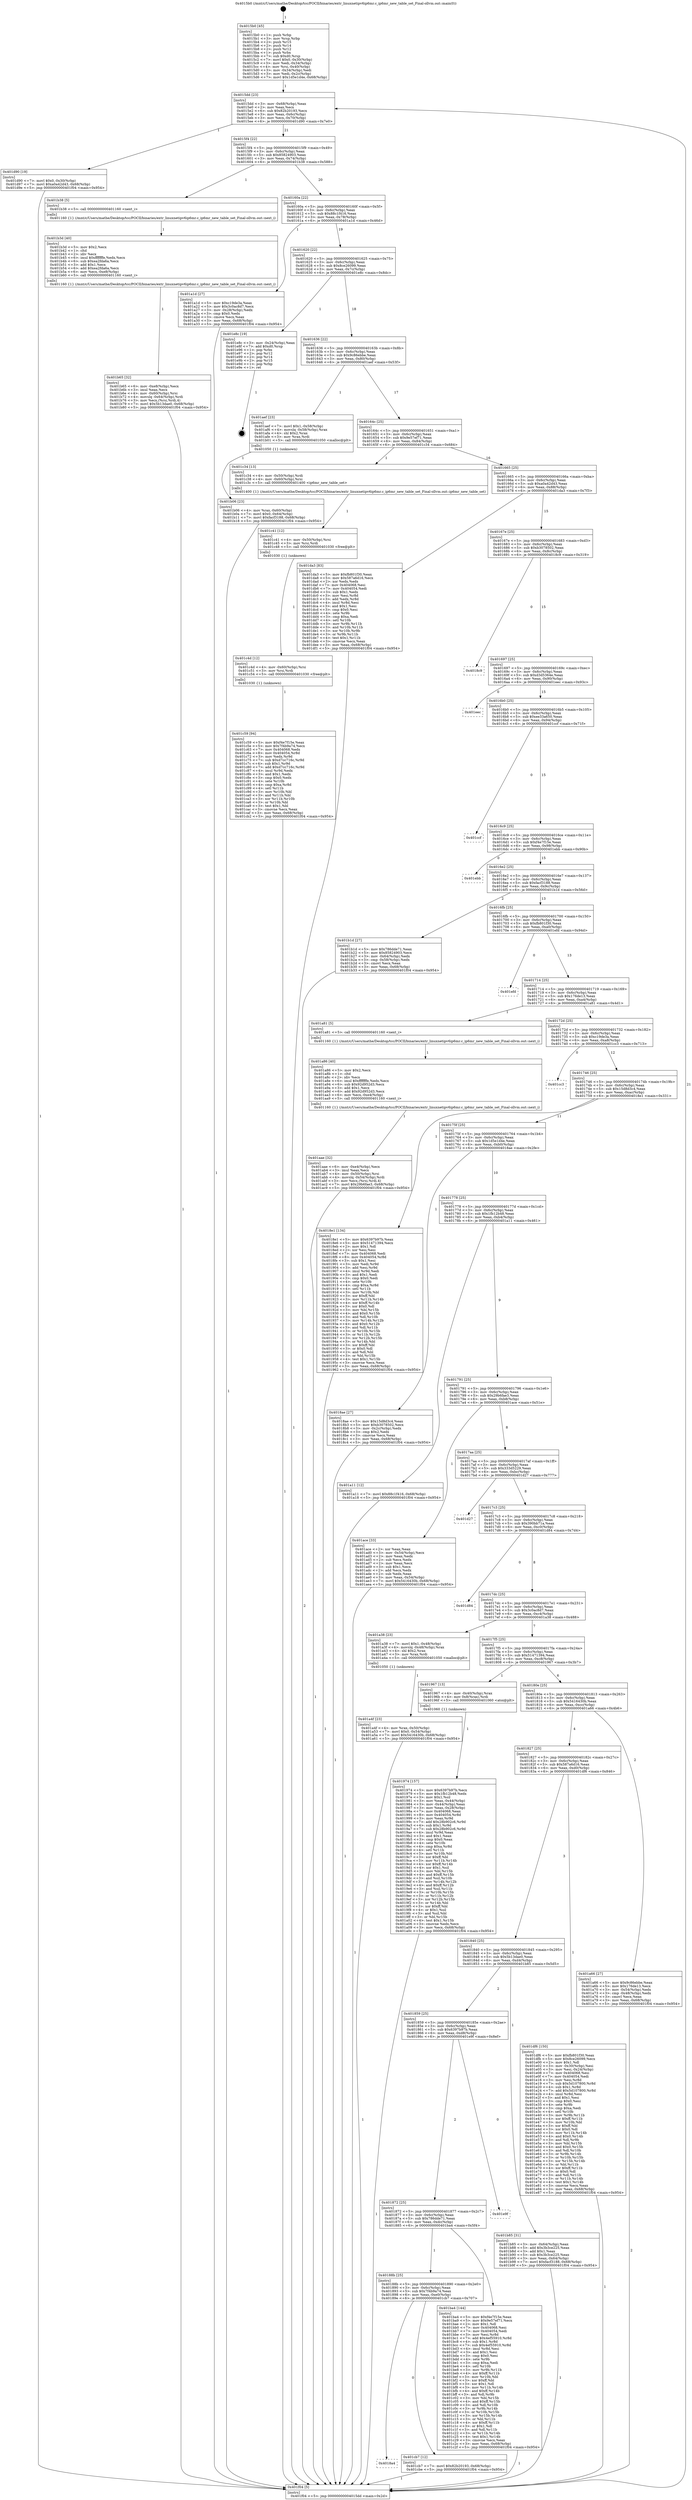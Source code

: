 digraph "0x4015b0" {
  label = "0x4015b0 (/mnt/c/Users/mathe/Desktop/tcc/POCII/binaries/extr_linuxnetipv6ip6mr.c_ip6mr_new_table_set_Final-ollvm.out::main(0))"
  labelloc = "t"
  node[shape=record]

  Entry [label="",width=0.3,height=0.3,shape=circle,fillcolor=black,style=filled]
  "0x4015dd" [label="{
     0x4015dd [23]\l
     | [instrs]\l
     &nbsp;&nbsp;0x4015dd \<+3\>: mov -0x68(%rbp),%eax\l
     &nbsp;&nbsp;0x4015e0 \<+2\>: mov %eax,%ecx\l
     &nbsp;&nbsp;0x4015e2 \<+6\>: sub $0x82b20193,%ecx\l
     &nbsp;&nbsp;0x4015e8 \<+3\>: mov %eax,-0x6c(%rbp)\l
     &nbsp;&nbsp;0x4015eb \<+3\>: mov %ecx,-0x70(%rbp)\l
     &nbsp;&nbsp;0x4015ee \<+6\>: je 0000000000401d90 \<main+0x7e0\>\l
  }"]
  "0x401d90" [label="{
     0x401d90 [19]\l
     | [instrs]\l
     &nbsp;&nbsp;0x401d90 \<+7\>: movl $0x0,-0x30(%rbp)\l
     &nbsp;&nbsp;0x401d97 \<+7\>: movl $0xa0a42d43,-0x68(%rbp)\l
     &nbsp;&nbsp;0x401d9e \<+5\>: jmp 0000000000401f04 \<main+0x954\>\l
  }"]
  "0x4015f4" [label="{
     0x4015f4 [22]\l
     | [instrs]\l
     &nbsp;&nbsp;0x4015f4 \<+5\>: jmp 00000000004015f9 \<main+0x49\>\l
     &nbsp;&nbsp;0x4015f9 \<+3\>: mov -0x6c(%rbp),%eax\l
     &nbsp;&nbsp;0x4015fc \<+5\>: sub $0x85824903,%eax\l
     &nbsp;&nbsp;0x401601 \<+3\>: mov %eax,-0x74(%rbp)\l
     &nbsp;&nbsp;0x401604 \<+6\>: je 0000000000401b38 \<main+0x588\>\l
  }"]
  Exit [label="",width=0.3,height=0.3,shape=circle,fillcolor=black,style=filled,peripheries=2]
  "0x401b38" [label="{
     0x401b38 [5]\l
     | [instrs]\l
     &nbsp;&nbsp;0x401b38 \<+5\>: call 0000000000401160 \<next_i\>\l
     | [calls]\l
     &nbsp;&nbsp;0x401160 \{1\} (/mnt/c/Users/mathe/Desktop/tcc/POCII/binaries/extr_linuxnetipv6ip6mr.c_ip6mr_new_table_set_Final-ollvm.out::next_i)\l
  }"]
  "0x40160a" [label="{
     0x40160a [22]\l
     | [instrs]\l
     &nbsp;&nbsp;0x40160a \<+5\>: jmp 000000000040160f \<main+0x5f\>\l
     &nbsp;&nbsp;0x40160f \<+3\>: mov -0x6c(%rbp),%eax\l
     &nbsp;&nbsp;0x401612 \<+5\>: sub $0x88c1f416,%eax\l
     &nbsp;&nbsp;0x401617 \<+3\>: mov %eax,-0x78(%rbp)\l
     &nbsp;&nbsp;0x40161a \<+6\>: je 0000000000401a1d \<main+0x46d\>\l
  }"]
  "0x4018a4" [label="{
     0x4018a4\l
  }", style=dashed]
  "0x401a1d" [label="{
     0x401a1d [27]\l
     | [instrs]\l
     &nbsp;&nbsp;0x401a1d \<+5\>: mov $0xc19de3a,%eax\l
     &nbsp;&nbsp;0x401a22 \<+5\>: mov $0x3c0ac8d7,%ecx\l
     &nbsp;&nbsp;0x401a27 \<+3\>: mov -0x28(%rbp),%edx\l
     &nbsp;&nbsp;0x401a2a \<+3\>: cmp $0x0,%edx\l
     &nbsp;&nbsp;0x401a2d \<+3\>: cmove %ecx,%eax\l
     &nbsp;&nbsp;0x401a30 \<+3\>: mov %eax,-0x68(%rbp)\l
     &nbsp;&nbsp;0x401a33 \<+5\>: jmp 0000000000401f04 \<main+0x954\>\l
  }"]
  "0x401620" [label="{
     0x401620 [22]\l
     | [instrs]\l
     &nbsp;&nbsp;0x401620 \<+5\>: jmp 0000000000401625 \<main+0x75\>\l
     &nbsp;&nbsp;0x401625 \<+3\>: mov -0x6c(%rbp),%eax\l
     &nbsp;&nbsp;0x401628 \<+5\>: sub $0x8ce26099,%eax\l
     &nbsp;&nbsp;0x40162d \<+3\>: mov %eax,-0x7c(%rbp)\l
     &nbsp;&nbsp;0x401630 \<+6\>: je 0000000000401e8c \<main+0x8dc\>\l
  }"]
  "0x401cb7" [label="{
     0x401cb7 [12]\l
     | [instrs]\l
     &nbsp;&nbsp;0x401cb7 \<+7\>: movl $0x82b20193,-0x68(%rbp)\l
     &nbsp;&nbsp;0x401cbe \<+5\>: jmp 0000000000401f04 \<main+0x954\>\l
  }"]
  "0x401e8c" [label="{
     0x401e8c [19]\l
     | [instrs]\l
     &nbsp;&nbsp;0x401e8c \<+3\>: mov -0x24(%rbp),%eax\l
     &nbsp;&nbsp;0x401e8f \<+7\>: add $0xd0,%rsp\l
     &nbsp;&nbsp;0x401e96 \<+1\>: pop %rbx\l
     &nbsp;&nbsp;0x401e97 \<+2\>: pop %r12\l
     &nbsp;&nbsp;0x401e99 \<+2\>: pop %r14\l
     &nbsp;&nbsp;0x401e9b \<+2\>: pop %r15\l
     &nbsp;&nbsp;0x401e9d \<+1\>: pop %rbp\l
     &nbsp;&nbsp;0x401e9e \<+1\>: ret\l
  }"]
  "0x401636" [label="{
     0x401636 [22]\l
     | [instrs]\l
     &nbsp;&nbsp;0x401636 \<+5\>: jmp 000000000040163b \<main+0x8b\>\l
     &nbsp;&nbsp;0x40163b \<+3\>: mov -0x6c(%rbp),%eax\l
     &nbsp;&nbsp;0x40163e \<+5\>: sub $0x9c86ebbe,%eax\l
     &nbsp;&nbsp;0x401643 \<+3\>: mov %eax,-0x80(%rbp)\l
     &nbsp;&nbsp;0x401646 \<+6\>: je 0000000000401aef \<main+0x53f\>\l
  }"]
  "0x401c59" [label="{
     0x401c59 [94]\l
     | [instrs]\l
     &nbsp;&nbsp;0x401c59 \<+5\>: mov $0xf4e7f15e,%eax\l
     &nbsp;&nbsp;0x401c5e \<+5\>: mov $0x7f4b9a74,%ecx\l
     &nbsp;&nbsp;0x401c63 \<+7\>: mov 0x404068,%edx\l
     &nbsp;&nbsp;0x401c6a \<+8\>: mov 0x404054,%r8d\l
     &nbsp;&nbsp;0x401c72 \<+3\>: mov %edx,%r9d\l
     &nbsp;&nbsp;0x401c75 \<+7\>: sub $0xd7cc716c,%r9d\l
     &nbsp;&nbsp;0x401c7c \<+4\>: sub $0x1,%r9d\l
     &nbsp;&nbsp;0x401c80 \<+7\>: add $0xd7cc716c,%r9d\l
     &nbsp;&nbsp;0x401c87 \<+4\>: imul %r9d,%edx\l
     &nbsp;&nbsp;0x401c8b \<+3\>: and $0x1,%edx\l
     &nbsp;&nbsp;0x401c8e \<+3\>: cmp $0x0,%edx\l
     &nbsp;&nbsp;0x401c91 \<+4\>: sete %r10b\l
     &nbsp;&nbsp;0x401c95 \<+4\>: cmp $0xa,%r8d\l
     &nbsp;&nbsp;0x401c99 \<+4\>: setl %r11b\l
     &nbsp;&nbsp;0x401c9d \<+3\>: mov %r10b,%bl\l
     &nbsp;&nbsp;0x401ca0 \<+3\>: and %r11b,%bl\l
     &nbsp;&nbsp;0x401ca3 \<+3\>: xor %r11b,%r10b\l
     &nbsp;&nbsp;0x401ca6 \<+3\>: or %r10b,%bl\l
     &nbsp;&nbsp;0x401ca9 \<+3\>: test $0x1,%bl\l
     &nbsp;&nbsp;0x401cac \<+3\>: cmovne %ecx,%eax\l
     &nbsp;&nbsp;0x401caf \<+3\>: mov %eax,-0x68(%rbp)\l
     &nbsp;&nbsp;0x401cb2 \<+5\>: jmp 0000000000401f04 \<main+0x954\>\l
  }"]
  "0x401aef" [label="{
     0x401aef [23]\l
     | [instrs]\l
     &nbsp;&nbsp;0x401aef \<+7\>: movl $0x1,-0x58(%rbp)\l
     &nbsp;&nbsp;0x401af6 \<+4\>: movslq -0x58(%rbp),%rax\l
     &nbsp;&nbsp;0x401afa \<+4\>: shl $0x2,%rax\l
     &nbsp;&nbsp;0x401afe \<+3\>: mov %rax,%rdi\l
     &nbsp;&nbsp;0x401b01 \<+5\>: call 0000000000401050 \<malloc@plt\>\l
     | [calls]\l
     &nbsp;&nbsp;0x401050 \{1\} (unknown)\l
  }"]
  "0x40164c" [label="{
     0x40164c [25]\l
     | [instrs]\l
     &nbsp;&nbsp;0x40164c \<+5\>: jmp 0000000000401651 \<main+0xa1\>\l
     &nbsp;&nbsp;0x401651 \<+3\>: mov -0x6c(%rbp),%eax\l
     &nbsp;&nbsp;0x401654 \<+5\>: sub $0x9e57ef71,%eax\l
     &nbsp;&nbsp;0x401659 \<+6\>: mov %eax,-0x84(%rbp)\l
     &nbsp;&nbsp;0x40165f \<+6\>: je 0000000000401c34 \<main+0x684\>\l
  }"]
  "0x401c4d" [label="{
     0x401c4d [12]\l
     | [instrs]\l
     &nbsp;&nbsp;0x401c4d \<+4\>: mov -0x60(%rbp),%rsi\l
     &nbsp;&nbsp;0x401c51 \<+3\>: mov %rsi,%rdi\l
     &nbsp;&nbsp;0x401c54 \<+5\>: call 0000000000401030 \<free@plt\>\l
     | [calls]\l
     &nbsp;&nbsp;0x401030 \{1\} (unknown)\l
  }"]
  "0x401c34" [label="{
     0x401c34 [13]\l
     | [instrs]\l
     &nbsp;&nbsp;0x401c34 \<+4\>: mov -0x50(%rbp),%rdi\l
     &nbsp;&nbsp;0x401c38 \<+4\>: mov -0x60(%rbp),%rsi\l
     &nbsp;&nbsp;0x401c3c \<+5\>: call 0000000000401400 \<ip6mr_new_table_set\>\l
     | [calls]\l
     &nbsp;&nbsp;0x401400 \{1\} (/mnt/c/Users/mathe/Desktop/tcc/POCII/binaries/extr_linuxnetipv6ip6mr.c_ip6mr_new_table_set_Final-ollvm.out::ip6mr_new_table_set)\l
  }"]
  "0x401665" [label="{
     0x401665 [25]\l
     | [instrs]\l
     &nbsp;&nbsp;0x401665 \<+5\>: jmp 000000000040166a \<main+0xba\>\l
     &nbsp;&nbsp;0x40166a \<+3\>: mov -0x6c(%rbp),%eax\l
     &nbsp;&nbsp;0x40166d \<+5\>: sub $0xa0a42d43,%eax\l
     &nbsp;&nbsp;0x401672 \<+6\>: mov %eax,-0x88(%rbp)\l
     &nbsp;&nbsp;0x401678 \<+6\>: je 0000000000401da3 \<main+0x7f3\>\l
  }"]
  "0x401c41" [label="{
     0x401c41 [12]\l
     | [instrs]\l
     &nbsp;&nbsp;0x401c41 \<+4\>: mov -0x50(%rbp),%rsi\l
     &nbsp;&nbsp;0x401c45 \<+3\>: mov %rsi,%rdi\l
     &nbsp;&nbsp;0x401c48 \<+5\>: call 0000000000401030 \<free@plt\>\l
     | [calls]\l
     &nbsp;&nbsp;0x401030 \{1\} (unknown)\l
  }"]
  "0x401da3" [label="{
     0x401da3 [83]\l
     | [instrs]\l
     &nbsp;&nbsp;0x401da3 \<+5\>: mov $0xfb801f30,%eax\l
     &nbsp;&nbsp;0x401da8 \<+5\>: mov $0x587a6d16,%ecx\l
     &nbsp;&nbsp;0x401dad \<+2\>: xor %edx,%edx\l
     &nbsp;&nbsp;0x401daf \<+7\>: mov 0x404068,%esi\l
     &nbsp;&nbsp;0x401db6 \<+7\>: mov 0x404054,%edi\l
     &nbsp;&nbsp;0x401dbd \<+3\>: sub $0x1,%edx\l
     &nbsp;&nbsp;0x401dc0 \<+3\>: mov %esi,%r8d\l
     &nbsp;&nbsp;0x401dc3 \<+3\>: add %edx,%r8d\l
     &nbsp;&nbsp;0x401dc6 \<+4\>: imul %r8d,%esi\l
     &nbsp;&nbsp;0x401dca \<+3\>: and $0x1,%esi\l
     &nbsp;&nbsp;0x401dcd \<+3\>: cmp $0x0,%esi\l
     &nbsp;&nbsp;0x401dd0 \<+4\>: sete %r9b\l
     &nbsp;&nbsp;0x401dd4 \<+3\>: cmp $0xa,%edi\l
     &nbsp;&nbsp;0x401dd7 \<+4\>: setl %r10b\l
     &nbsp;&nbsp;0x401ddb \<+3\>: mov %r9b,%r11b\l
     &nbsp;&nbsp;0x401dde \<+3\>: and %r10b,%r11b\l
     &nbsp;&nbsp;0x401de1 \<+3\>: xor %r10b,%r9b\l
     &nbsp;&nbsp;0x401de4 \<+3\>: or %r9b,%r11b\l
     &nbsp;&nbsp;0x401de7 \<+4\>: test $0x1,%r11b\l
     &nbsp;&nbsp;0x401deb \<+3\>: cmovne %ecx,%eax\l
     &nbsp;&nbsp;0x401dee \<+3\>: mov %eax,-0x68(%rbp)\l
     &nbsp;&nbsp;0x401df1 \<+5\>: jmp 0000000000401f04 \<main+0x954\>\l
  }"]
  "0x40167e" [label="{
     0x40167e [25]\l
     | [instrs]\l
     &nbsp;&nbsp;0x40167e \<+5\>: jmp 0000000000401683 \<main+0xd3\>\l
     &nbsp;&nbsp;0x401683 \<+3\>: mov -0x6c(%rbp),%eax\l
     &nbsp;&nbsp;0x401686 \<+5\>: sub $0xb3078502,%eax\l
     &nbsp;&nbsp;0x40168b \<+6\>: mov %eax,-0x8c(%rbp)\l
     &nbsp;&nbsp;0x401691 \<+6\>: je 00000000004018c9 \<main+0x319\>\l
  }"]
  "0x40188b" [label="{
     0x40188b [25]\l
     | [instrs]\l
     &nbsp;&nbsp;0x40188b \<+5\>: jmp 0000000000401890 \<main+0x2e0\>\l
     &nbsp;&nbsp;0x401890 \<+3\>: mov -0x6c(%rbp),%eax\l
     &nbsp;&nbsp;0x401893 \<+5\>: sub $0x7f4b9a74,%eax\l
     &nbsp;&nbsp;0x401898 \<+6\>: mov %eax,-0xe0(%rbp)\l
     &nbsp;&nbsp;0x40189e \<+6\>: je 0000000000401cb7 \<main+0x707\>\l
  }"]
  "0x4018c9" [label="{
     0x4018c9\l
  }", style=dashed]
  "0x401697" [label="{
     0x401697 [25]\l
     | [instrs]\l
     &nbsp;&nbsp;0x401697 \<+5\>: jmp 000000000040169c \<main+0xec\>\l
     &nbsp;&nbsp;0x40169c \<+3\>: mov -0x6c(%rbp),%eax\l
     &nbsp;&nbsp;0x40169f \<+5\>: sub $0xd3d5364e,%eax\l
     &nbsp;&nbsp;0x4016a4 \<+6\>: mov %eax,-0x90(%rbp)\l
     &nbsp;&nbsp;0x4016aa \<+6\>: je 0000000000401eec \<main+0x93c\>\l
  }"]
  "0x401ba4" [label="{
     0x401ba4 [144]\l
     | [instrs]\l
     &nbsp;&nbsp;0x401ba4 \<+5\>: mov $0xf4e7f15e,%eax\l
     &nbsp;&nbsp;0x401ba9 \<+5\>: mov $0x9e57ef71,%ecx\l
     &nbsp;&nbsp;0x401bae \<+2\>: mov $0x1,%dl\l
     &nbsp;&nbsp;0x401bb0 \<+7\>: mov 0x404068,%esi\l
     &nbsp;&nbsp;0x401bb7 \<+7\>: mov 0x404054,%edi\l
     &nbsp;&nbsp;0x401bbe \<+3\>: mov %esi,%r8d\l
     &nbsp;&nbsp;0x401bc1 \<+7\>: add $0x4ef55910,%r8d\l
     &nbsp;&nbsp;0x401bc8 \<+4\>: sub $0x1,%r8d\l
     &nbsp;&nbsp;0x401bcc \<+7\>: sub $0x4ef55910,%r8d\l
     &nbsp;&nbsp;0x401bd3 \<+4\>: imul %r8d,%esi\l
     &nbsp;&nbsp;0x401bd7 \<+3\>: and $0x1,%esi\l
     &nbsp;&nbsp;0x401bda \<+3\>: cmp $0x0,%esi\l
     &nbsp;&nbsp;0x401bdd \<+4\>: sete %r9b\l
     &nbsp;&nbsp;0x401be1 \<+3\>: cmp $0xa,%edi\l
     &nbsp;&nbsp;0x401be4 \<+4\>: setl %r10b\l
     &nbsp;&nbsp;0x401be8 \<+3\>: mov %r9b,%r11b\l
     &nbsp;&nbsp;0x401beb \<+4\>: xor $0xff,%r11b\l
     &nbsp;&nbsp;0x401bef \<+3\>: mov %r10b,%bl\l
     &nbsp;&nbsp;0x401bf2 \<+3\>: xor $0xff,%bl\l
     &nbsp;&nbsp;0x401bf5 \<+3\>: xor $0x1,%dl\l
     &nbsp;&nbsp;0x401bf8 \<+3\>: mov %r11b,%r14b\l
     &nbsp;&nbsp;0x401bfb \<+4\>: and $0xff,%r14b\l
     &nbsp;&nbsp;0x401bff \<+3\>: and %dl,%r9b\l
     &nbsp;&nbsp;0x401c02 \<+3\>: mov %bl,%r15b\l
     &nbsp;&nbsp;0x401c05 \<+4\>: and $0xff,%r15b\l
     &nbsp;&nbsp;0x401c09 \<+3\>: and %dl,%r10b\l
     &nbsp;&nbsp;0x401c0c \<+3\>: or %r9b,%r14b\l
     &nbsp;&nbsp;0x401c0f \<+3\>: or %r10b,%r15b\l
     &nbsp;&nbsp;0x401c12 \<+3\>: xor %r15b,%r14b\l
     &nbsp;&nbsp;0x401c15 \<+3\>: or %bl,%r11b\l
     &nbsp;&nbsp;0x401c18 \<+4\>: xor $0xff,%r11b\l
     &nbsp;&nbsp;0x401c1c \<+3\>: or $0x1,%dl\l
     &nbsp;&nbsp;0x401c1f \<+3\>: and %dl,%r11b\l
     &nbsp;&nbsp;0x401c22 \<+3\>: or %r11b,%r14b\l
     &nbsp;&nbsp;0x401c25 \<+4\>: test $0x1,%r14b\l
     &nbsp;&nbsp;0x401c29 \<+3\>: cmovne %ecx,%eax\l
     &nbsp;&nbsp;0x401c2c \<+3\>: mov %eax,-0x68(%rbp)\l
     &nbsp;&nbsp;0x401c2f \<+5\>: jmp 0000000000401f04 \<main+0x954\>\l
  }"]
  "0x401eec" [label="{
     0x401eec\l
  }", style=dashed]
  "0x4016b0" [label="{
     0x4016b0 [25]\l
     | [instrs]\l
     &nbsp;&nbsp;0x4016b0 \<+5\>: jmp 00000000004016b5 \<main+0x105\>\l
     &nbsp;&nbsp;0x4016b5 \<+3\>: mov -0x6c(%rbp),%eax\l
     &nbsp;&nbsp;0x4016b8 \<+5\>: sub $0xee33a650,%eax\l
     &nbsp;&nbsp;0x4016bd \<+6\>: mov %eax,-0x94(%rbp)\l
     &nbsp;&nbsp;0x4016c3 \<+6\>: je 0000000000401ccf \<main+0x71f\>\l
  }"]
  "0x401872" [label="{
     0x401872 [25]\l
     | [instrs]\l
     &nbsp;&nbsp;0x401872 \<+5\>: jmp 0000000000401877 \<main+0x2c7\>\l
     &nbsp;&nbsp;0x401877 \<+3\>: mov -0x6c(%rbp),%eax\l
     &nbsp;&nbsp;0x40187a \<+5\>: sub $0x786dde71,%eax\l
     &nbsp;&nbsp;0x40187f \<+6\>: mov %eax,-0xdc(%rbp)\l
     &nbsp;&nbsp;0x401885 \<+6\>: je 0000000000401ba4 \<main+0x5f4\>\l
  }"]
  "0x401ccf" [label="{
     0x401ccf\l
  }", style=dashed]
  "0x4016c9" [label="{
     0x4016c9 [25]\l
     | [instrs]\l
     &nbsp;&nbsp;0x4016c9 \<+5\>: jmp 00000000004016ce \<main+0x11e\>\l
     &nbsp;&nbsp;0x4016ce \<+3\>: mov -0x6c(%rbp),%eax\l
     &nbsp;&nbsp;0x4016d1 \<+5\>: sub $0xf4e7f15e,%eax\l
     &nbsp;&nbsp;0x4016d6 \<+6\>: mov %eax,-0x98(%rbp)\l
     &nbsp;&nbsp;0x4016dc \<+6\>: je 0000000000401ebb \<main+0x90b\>\l
  }"]
  "0x401e9f" [label="{
     0x401e9f\l
  }", style=dashed]
  "0x401ebb" [label="{
     0x401ebb\l
  }", style=dashed]
  "0x4016e2" [label="{
     0x4016e2 [25]\l
     | [instrs]\l
     &nbsp;&nbsp;0x4016e2 \<+5\>: jmp 00000000004016e7 \<main+0x137\>\l
     &nbsp;&nbsp;0x4016e7 \<+3\>: mov -0x6c(%rbp),%eax\l
     &nbsp;&nbsp;0x4016ea \<+5\>: sub $0xfacf3188,%eax\l
     &nbsp;&nbsp;0x4016ef \<+6\>: mov %eax,-0x9c(%rbp)\l
     &nbsp;&nbsp;0x4016f5 \<+6\>: je 0000000000401b1d \<main+0x56d\>\l
  }"]
  "0x401859" [label="{
     0x401859 [25]\l
     | [instrs]\l
     &nbsp;&nbsp;0x401859 \<+5\>: jmp 000000000040185e \<main+0x2ae\>\l
     &nbsp;&nbsp;0x40185e \<+3\>: mov -0x6c(%rbp),%eax\l
     &nbsp;&nbsp;0x401861 \<+5\>: sub $0x6397b97b,%eax\l
     &nbsp;&nbsp;0x401866 \<+6\>: mov %eax,-0xd8(%rbp)\l
     &nbsp;&nbsp;0x40186c \<+6\>: je 0000000000401e9f \<main+0x8ef\>\l
  }"]
  "0x401b1d" [label="{
     0x401b1d [27]\l
     | [instrs]\l
     &nbsp;&nbsp;0x401b1d \<+5\>: mov $0x786dde71,%eax\l
     &nbsp;&nbsp;0x401b22 \<+5\>: mov $0x85824903,%ecx\l
     &nbsp;&nbsp;0x401b27 \<+3\>: mov -0x64(%rbp),%edx\l
     &nbsp;&nbsp;0x401b2a \<+3\>: cmp -0x58(%rbp),%edx\l
     &nbsp;&nbsp;0x401b2d \<+3\>: cmovl %ecx,%eax\l
     &nbsp;&nbsp;0x401b30 \<+3\>: mov %eax,-0x68(%rbp)\l
     &nbsp;&nbsp;0x401b33 \<+5\>: jmp 0000000000401f04 \<main+0x954\>\l
  }"]
  "0x4016fb" [label="{
     0x4016fb [25]\l
     | [instrs]\l
     &nbsp;&nbsp;0x4016fb \<+5\>: jmp 0000000000401700 \<main+0x150\>\l
     &nbsp;&nbsp;0x401700 \<+3\>: mov -0x6c(%rbp),%eax\l
     &nbsp;&nbsp;0x401703 \<+5\>: sub $0xfb801f30,%eax\l
     &nbsp;&nbsp;0x401708 \<+6\>: mov %eax,-0xa0(%rbp)\l
     &nbsp;&nbsp;0x40170e \<+6\>: je 0000000000401efd \<main+0x94d\>\l
  }"]
  "0x401b85" [label="{
     0x401b85 [31]\l
     | [instrs]\l
     &nbsp;&nbsp;0x401b85 \<+3\>: mov -0x64(%rbp),%eax\l
     &nbsp;&nbsp;0x401b88 \<+5\>: add $0x3b3ce225,%eax\l
     &nbsp;&nbsp;0x401b8d \<+3\>: add $0x1,%eax\l
     &nbsp;&nbsp;0x401b90 \<+5\>: sub $0x3b3ce225,%eax\l
     &nbsp;&nbsp;0x401b95 \<+3\>: mov %eax,-0x64(%rbp)\l
     &nbsp;&nbsp;0x401b98 \<+7\>: movl $0xfacf3188,-0x68(%rbp)\l
     &nbsp;&nbsp;0x401b9f \<+5\>: jmp 0000000000401f04 \<main+0x954\>\l
  }"]
  "0x401efd" [label="{
     0x401efd\l
  }", style=dashed]
  "0x401714" [label="{
     0x401714 [25]\l
     | [instrs]\l
     &nbsp;&nbsp;0x401714 \<+5\>: jmp 0000000000401719 \<main+0x169\>\l
     &nbsp;&nbsp;0x401719 \<+3\>: mov -0x6c(%rbp),%eax\l
     &nbsp;&nbsp;0x40171c \<+5\>: sub $0x176de13,%eax\l
     &nbsp;&nbsp;0x401721 \<+6\>: mov %eax,-0xa4(%rbp)\l
     &nbsp;&nbsp;0x401727 \<+6\>: je 0000000000401a81 \<main+0x4d1\>\l
  }"]
  "0x401840" [label="{
     0x401840 [25]\l
     | [instrs]\l
     &nbsp;&nbsp;0x401840 \<+5\>: jmp 0000000000401845 \<main+0x295\>\l
     &nbsp;&nbsp;0x401845 \<+3\>: mov -0x6c(%rbp),%eax\l
     &nbsp;&nbsp;0x401848 \<+5\>: sub $0x5b13dae0,%eax\l
     &nbsp;&nbsp;0x40184d \<+6\>: mov %eax,-0xd4(%rbp)\l
     &nbsp;&nbsp;0x401853 \<+6\>: je 0000000000401b85 \<main+0x5d5\>\l
  }"]
  "0x401a81" [label="{
     0x401a81 [5]\l
     | [instrs]\l
     &nbsp;&nbsp;0x401a81 \<+5\>: call 0000000000401160 \<next_i\>\l
     | [calls]\l
     &nbsp;&nbsp;0x401160 \{1\} (/mnt/c/Users/mathe/Desktop/tcc/POCII/binaries/extr_linuxnetipv6ip6mr.c_ip6mr_new_table_set_Final-ollvm.out::next_i)\l
  }"]
  "0x40172d" [label="{
     0x40172d [25]\l
     | [instrs]\l
     &nbsp;&nbsp;0x40172d \<+5\>: jmp 0000000000401732 \<main+0x182\>\l
     &nbsp;&nbsp;0x401732 \<+3\>: mov -0x6c(%rbp),%eax\l
     &nbsp;&nbsp;0x401735 \<+5\>: sub $0xc19de3a,%eax\l
     &nbsp;&nbsp;0x40173a \<+6\>: mov %eax,-0xa8(%rbp)\l
     &nbsp;&nbsp;0x401740 \<+6\>: je 0000000000401cc3 \<main+0x713\>\l
  }"]
  "0x401df6" [label="{
     0x401df6 [150]\l
     | [instrs]\l
     &nbsp;&nbsp;0x401df6 \<+5\>: mov $0xfb801f30,%eax\l
     &nbsp;&nbsp;0x401dfb \<+5\>: mov $0x8ce26099,%ecx\l
     &nbsp;&nbsp;0x401e00 \<+2\>: mov $0x1,%dl\l
     &nbsp;&nbsp;0x401e02 \<+3\>: mov -0x30(%rbp),%esi\l
     &nbsp;&nbsp;0x401e05 \<+3\>: mov %esi,-0x24(%rbp)\l
     &nbsp;&nbsp;0x401e08 \<+7\>: mov 0x404068,%esi\l
     &nbsp;&nbsp;0x401e0f \<+7\>: mov 0x404054,%edi\l
     &nbsp;&nbsp;0x401e16 \<+3\>: mov %esi,%r8d\l
     &nbsp;&nbsp;0x401e19 \<+7\>: sub $0x5d107800,%r8d\l
     &nbsp;&nbsp;0x401e20 \<+4\>: sub $0x1,%r8d\l
     &nbsp;&nbsp;0x401e24 \<+7\>: add $0x5d107800,%r8d\l
     &nbsp;&nbsp;0x401e2b \<+4\>: imul %r8d,%esi\l
     &nbsp;&nbsp;0x401e2f \<+3\>: and $0x1,%esi\l
     &nbsp;&nbsp;0x401e32 \<+3\>: cmp $0x0,%esi\l
     &nbsp;&nbsp;0x401e35 \<+4\>: sete %r9b\l
     &nbsp;&nbsp;0x401e39 \<+3\>: cmp $0xa,%edi\l
     &nbsp;&nbsp;0x401e3c \<+4\>: setl %r10b\l
     &nbsp;&nbsp;0x401e40 \<+3\>: mov %r9b,%r11b\l
     &nbsp;&nbsp;0x401e43 \<+4\>: xor $0xff,%r11b\l
     &nbsp;&nbsp;0x401e47 \<+3\>: mov %r10b,%bl\l
     &nbsp;&nbsp;0x401e4a \<+3\>: xor $0xff,%bl\l
     &nbsp;&nbsp;0x401e4d \<+3\>: xor $0x0,%dl\l
     &nbsp;&nbsp;0x401e50 \<+3\>: mov %r11b,%r14b\l
     &nbsp;&nbsp;0x401e53 \<+4\>: and $0x0,%r14b\l
     &nbsp;&nbsp;0x401e57 \<+3\>: and %dl,%r9b\l
     &nbsp;&nbsp;0x401e5a \<+3\>: mov %bl,%r15b\l
     &nbsp;&nbsp;0x401e5d \<+4\>: and $0x0,%r15b\l
     &nbsp;&nbsp;0x401e61 \<+3\>: and %dl,%r10b\l
     &nbsp;&nbsp;0x401e64 \<+3\>: or %r9b,%r14b\l
     &nbsp;&nbsp;0x401e67 \<+3\>: or %r10b,%r15b\l
     &nbsp;&nbsp;0x401e6a \<+3\>: xor %r15b,%r14b\l
     &nbsp;&nbsp;0x401e6d \<+3\>: or %bl,%r11b\l
     &nbsp;&nbsp;0x401e70 \<+4\>: xor $0xff,%r11b\l
     &nbsp;&nbsp;0x401e74 \<+3\>: or $0x0,%dl\l
     &nbsp;&nbsp;0x401e77 \<+3\>: and %dl,%r11b\l
     &nbsp;&nbsp;0x401e7a \<+3\>: or %r11b,%r14b\l
     &nbsp;&nbsp;0x401e7d \<+4\>: test $0x1,%r14b\l
     &nbsp;&nbsp;0x401e81 \<+3\>: cmovne %ecx,%eax\l
     &nbsp;&nbsp;0x401e84 \<+3\>: mov %eax,-0x68(%rbp)\l
     &nbsp;&nbsp;0x401e87 \<+5\>: jmp 0000000000401f04 \<main+0x954\>\l
  }"]
  "0x401cc3" [label="{
     0x401cc3\l
  }", style=dashed]
  "0x401746" [label="{
     0x401746 [25]\l
     | [instrs]\l
     &nbsp;&nbsp;0x401746 \<+5\>: jmp 000000000040174b \<main+0x19b\>\l
     &nbsp;&nbsp;0x40174b \<+3\>: mov -0x6c(%rbp),%eax\l
     &nbsp;&nbsp;0x40174e \<+5\>: sub $0x15d8d3c4,%eax\l
     &nbsp;&nbsp;0x401753 \<+6\>: mov %eax,-0xac(%rbp)\l
     &nbsp;&nbsp;0x401759 \<+6\>: je 00000000004018e1 \<main+0x331\>\l
  }"]
  "0x401b65" [label="{
     0x401b65 [32]\l
     | [instrs]\l
     &nbsp;&nbsp;0x401b65 \<+6\>: mov -0xe8(%rbp),%ecx\l
     &nbsp;&nbsp;0x401b6b \<+3\>: imul %eax,%ecx\l
     &nbsp;&nbsp;0x401b6e \<+4\>: mov -0x60(%rbp),%rsi\l
     &nbsp;&nbsp;0x401b72 \<+4\>: movslq -0x64(%rbp),%rdi\l
     &nbsp;&nbsp;0x401b76 \<+3\>: mov %ecx,(%rsi,%rdi,4)\l
     &nbsp;&nbsp;0x401b79 \<+7\>: movl $0x5b13dae0,-0x68(%rbp)\l
     &nbsp;&nbsp;0x401b80 \<+5\>: jmp 0000000000401f04 \<main+0x954\>\l
  }"]
  "0x4018e1" [label="{
     0x4018e1 [134]\l
     | [instrs]\l
     &nbsp;&nbsp;0x4018e1 \<+5\>: mov $0x6397b97b,%eax\l
     &nbsp;&nbsp;0x4018e6 \<+5\>: mov $0x51471394,%ecx\l
     &nbsp;&nbsp;0x4018eb \<+2\>: mov $0x1,%dl\l
     &nbsp;&nbsp;0x4018ed \<+2\>: xor %esi,%esi\l
     &nbsp;&nbsp;0x4018ef \<+7\>: mov 0x404068,%edi\l
     &nbsp;&nbsp;0x4018f6 \<+8\>: mov 0x404054,%r8d\l
     &nbsp;&nbsp;0x4018fe \<+3\>: sub $0x1,%esi\l
     &nbsp;&nbsp;0x401901 \<+3\>: mov %edi,%r9d\l
     &nbsp;&nbsp;0x401904 \<+3\>: add %esi,%r9d\l
     &nbsp;&nbsp;0x401907 \<+4\>: imul %r9d,%edi\l
     &nbsp;&nbsp;0x40190b \<+3\>: and $0x1,%edi\l
     &nbsp;&nbsp;0x40190e \<+3\>: cmp $0x0,%edi\l
     &nbsp;&nbsp;0x401911 \<+4\>: sete %r10b\l
     &nbsp;&nbsp;0x401915 \<+4\>: cmp $0xa,%r8d\l
     &nbsp;&nbsp;0x401919 \<+4\>: setl %r11b\l
     &nbsp;&nbsp;0x40191d \<+3\>: mov %r10b,%bl\l
     &nbsp;&nbsp;0x401920 \<+3\>: xor $0xff,%bl\l
     &nbsp;&nbsp;0x401923 \<+3\>: mov %r11b,%r14b\l
     &nbsp;&nbsp;0x401926 \<+4\>: xor $0xff,%r14b\l
     &nbsp;&nbsp;0x40192a \<+3\>: xor $0x0,%dl\l
     &nbsp;&nbsp;0x40192d \<+3\>: mov %bl,%r15b\l
     &nbsp;&nbsp;0x401930 \<+4\>: and $0x0,%r15b\l
     &nbsp;&nbsp;0x401934 \<+3\>: and %dl,%r10b\l
     &nbsp;&nbsp;0x401937 \<+3\>: mov %r14b,%r12b\l
     &nbsp;&nbsp;0x40193a \<+4\>: and $0x0,%r12b\l
     &nbsp;&nbsp;0x40193e \<+3\>: and %dl,%r11b\l
     &nbsp;&nbsp;0x401941 \<+3\>: or %r10b,%r15b\l
     &nbsp;&nbsp;0x401944 \<+3\>: or %r11b,%r12b\l
     &nbsp;&nbsp;0x401947 \<+3\>: xor %r12b,%r15b\l
     &nbsp;&nbsp;0x40194a \<+3\>: or %r14b,%bl\l
     &nbsp;&nbsp;0x40194d \<+3\>: xor $0xff,%bl\l
     &nbsp;&nbsp;0x401950 \<+3\>: or $0x0,%dl\l
     &nbsp;&nbsp;0x401953 \<+2\>: and %dl,%bl\l
     &nbsp;&nbsp;0x401955 \<+3\>: or %bl,%r15b\l
     &nbsp;&nbsp;0x401958 \<+4\>: test $0x1,%r15b\l
     &nbsp;&nbsp;0x40195c \<+3\>: cmovne %ecx,%eax\l
     &nbsp;&nbsp;0x40195f \<+3\>: mov %eax,-0x68(%rbp)\l
     &nbsp;&nbsp;0x401962 \<+5\>: jmp 0000000000401f04 \<main+0x954\>\l
  }"]
  "0x40175f" [label="{
     0x40175f [25]\l
     | [instrs]\l
     &nbsp;&nbsp;0x40175f \<+5\>: jmp 0000000000401764 \<main+0x1b4\>\l
     &nbsp;&nbsp;0x401764 \<+3\>: mov -0x6c(%rbp),%eax\l
     &nbsp;&nbsp;0x401767 \<+5\>: sub $0x1d5e1d4e,%eax\l
     &nbsp;&nbsp;0x40176c \<+6\>: mov %eax,-0xb0(%rbp)\l
     &nbsp;&nbsp;0x401772 \<+6\>: je 00000000004018ae \<main+0x2fe\>\l
  }"]
  "0x401b3d" [label="{
     0x401b3d [40]\l
     | [instrs]\l
     &nbsp;&nbsp;0x401b3d \<+5\>: mov $0x2,%ecx\l
     &nbsp;&nbsp;0x401b42 \<+1\>: cltd\l
     &nbsp;&nbsp;0x401b43 \<+2\>: idiv %ecx\l
     &nbsp;&nbsp;0x401b45 \<+6\>: imul $0xfffffffe,%edx,%ecx\l
     &nbsp;&nbsp;0x401b4b \<+6\>: sub $0xea2fda6a,%ecx\l
     &nbsp;&nbsp;0x401b51 \<+3\>: add $0x1,%ecx\l
     &nbsp;&nbsp;0x401b54 \<+6\>: add $0xea2fda6a,%ecx\l
     &nbsp;&nbsp;0x401b5a \<+6\>: mov %ecx,-0xe8(%rbp)\l
     &nbsp;&nbsp;0x401b60 \<+5\>: call 0000000000401160 \<next_i\>\l
     | [calls]\l
     &nbsp;&nbsp;0x401160 \{1\} (/mnt/c/Users/mathe/Desktop/tcc/POCII/binaries/extr_linuxnetipv6ip6mr.c_ip6mr_new_table_set_Final-ollvm.out::next_i)\l
  }"]
  "0x4018ae" [label="{
     0x4018ae [27]\l
     | [instrs]\l
     &nbsp;&nbsp;0x4018ae \<+5\>: mov $0x15d8d3c4,%eax\l
     &nbsp;&nbsp;0x4018b3 \<+5\>: mov $0xb3078502,%ecx\l
     &nbsp;&nbsp;0x4018b8 \<+3\>: mov -0x2c(%rbp),%edx\l
     &nbsp;&nbsp;0x4018bb \<+3\>: cmp $0x2,%edx\l
     &nbsp;&nbsp;0x4018be \<+3\>: cmovne %ecx,%eax\l
     &nbsp;&nbsp;0x4018c1 \<+3\>: mov %eax,-0x68(%rbp)\l
     &nbsp;&nbsp;0x4018c4 \<+5\>: jmp 0000000000401f04 \<main+0x954\>\l
  }"]
  "0x401778" [label="{
     0x401778 [25]\l
     | [instrs]\l
     &nbsp;&nbsp;0x401778 \<+5\>: jmp 000000000040177d \<main+0x1cd\>\l
     &nbsp;&nbsp;0x40177d \<+3\>: mov -0x6c(%rbp),%eax\l
     &nbsp;&nbsp;0x401780 \<+5\>: sub $0x1fb12b48,%eax\l
     &nbsp;&nbsp;0x401785 \<+6\>: mov %eax,-0xb4(%rbp)\l
     &nbsp;&nbsp;0x40178b \<+6\>: je 0000000000401a11 \<main+0x461\>\l
  }"]
  "0x401f04" [label="{
     0x401f04 [5]\l
     | [instrs]\l
     &nbsp;&nbsp;0x401f04 \<+5\>: jmp 00000000004015dd \<main+0x2d\>\l
  }"]
  "0x4015b0" [label="{
     0x4015b0 [45]\l
     | [instrs]\l
     &nbsp;&nbsp;0x4015b0 \<+1\>: push %rbp\l
     &nbsp;&nbsp;0x4015b1 \<+3\>: mov %rsp,%rbp\l
     &nbsp;&nbsp;0x4015b4 \<+2\>: push %r15\l
     &nbsp;&nbsp;0x4015b6 \<+2\>: push %r14\l
     &nbsp;&nbsp;0x4015b8 \<+2\>: push %r12\l
     &nbsp;&nbsp;0x4015ba \<+1\>: push %rbx\l
     &nbsp;&nbsp;0x4015bb \<+7\>: sub $0xd0,%rsp\l
     &nbsp;&nbsp;0x4015c2 \<+7\>: movl $0x0,-0x30(%rbp)\l
     &nbsp;&nbsp;0x4015c9 \<+3\>: mov %edi,-0x34(%rbp)\l
     &nbsp;&nbsp;0x4015cc \<+4\>: mov %rsi,-0x40(%rbp)\l
     &nbsp;&nbsp;0x4015d0 \<+3\>: mov -0x34(%rbp),%edi\l
     &nbsp;&nbsp;0x4015d3 \<+3\>: mov %edi,-0x2c(%rbp)\l
     &nbsp;&nbsp;0x4015d6 \<+7\>: movl $0x1d5e1d4e,-0x68(%rbp)\l
  }"]
  "0x401b06" [label="{
     0x401b06 [23]\l
     | [instrs]\l
     &nbsp;&nbsp;0x401b06 \<+4\>: mov %rax,-0x60(%rbp)\l
     &nbsp;&nbsp;0x401b0a \<+7\>: movl $0x0,-0x64(%rbp)\l
     &nbsp;&nbsp;0x401b11 \<+7\>: movl $0xfacf3188,-0x68(%rbp)\l
     &nbsp;&nbsp;0x401b18 \<+5\>: jmp 0000000000401f04 \<main+0x954\>\l
  }"]
  "0x401a11" [label="{
     0x401a11 [12]\l
     | [instrs]\l
     &nbsp;&nbsp;0x401a11 \<+7\>: movl $0x88c1f416,-0x68(%rbp)\l
     &nbsp;&nbsp;0x401a18 \<+5\>: jmp 0000000000401f04 \<main+0x954\>\l
  }"]
  "0x401791" [label="{
     0x401791 [25]\l
     | [instrs]\l
     &nbsp;&nbsp;0x401791 \<+5\>: jmp 0000000000401796 \<main+0x1e6\>\l
     &nbsp;&nbsp;0x401796 \<+3\>: mov -0x6c(%rbp),%eax\l
     &nbsp;&nbsp;0x401799 \<+5\>: sub $0x29b6fae3,%eax\l
     &nbsp;&nbsp;0x40179e \<+6\>: mov %eax,-0xb8(%rbp)\l
     &nbsp;&nbsp;0x4017a4 \<+6\>: je 0000000000401ace \<main+0x51e\>\l
  }"]
  "0x401aae" [label="{
     0x401aae [32]\l
     | [instrs]\l
     &nbsp;&nbsp;0x401aae \<+6\>: mov -0xe4(%rbp),%ecx\l
     &nbsp;&nbsp;0x401ab4 \<+3\>: imul %eax,%ecx\l
     &nbsp;&nbsp;0x401ab7 \<+4\>: mov -0x50(%rbp),%rsi\l
     &nbsp;&nbsp;0x401abb \<+4\>: movslq -0x54(%rbp),%rdi\l
     &nbsp;&nbsp;0x401abf \<+3\>: mov %ecx,(%rsi,%rdi,4)\l
     &nbsp;&nbsp;0x401ac2 \<+7\>: movl $0x29b6fae3,-0x68(%rbp)\l
     &nbsp;&nbsp;0x401ac9 \<+5\>: jmp 0000000000401f04 \<main+0x954\>\l
  }"]
  "0x401ace" [label="{
     0x401ace [33]\l
     | [instrs]\l
     &nbsp;&nbsp;0x401ace \<+2\>: xor %eax,%eax\l
     &nbsp;&nbsp;0x401ad0 \<+3\>: mov -0x54(%rbp),%ecx\l
     &nbsp;&nbsp;0x401ad3 \<+2\>: mov %eax,%edx\l
     &nbsp;&nbsp;0x401ad5 \<+2\>: sub %ecx,%edx\l
     &nbsp;&nbsp;0x401ad7 \<+2\>: mov %eax,%ecx\l
     &nbsp;&nbsp;0x401ad9 \<+3\>: sub $0x1,%ecx\l
     &nbsp;&nbsp;0x401adc \<+2\>: add %ecx,%edx\l
     &nbsp;&nbsp;0x401ade \<+2\>: sub %edx,%eax\l
     &nbsp;&nbsp;0x401ae0 \<+3\>: mov %eax,-0x54(%rbp)\l
     &nbsp;&nbsp;0x401ae3 \<+7\>: movl $0x5416430b,-0x68(%rbp)\l
     &nbsp;&nbsp;0x401aea \<+5\>: jmp 0000000000401f04 \<main+0x954\>\l
  }"]
  "0x4017aa" [label="{
     0x4017aa [25]\l
     | [instrs]\l
     &nbsp;&nbsp;0x4017aa \<+5\>: jmp 00000000004017af \<main+0x1ff\>\l
     &nbsp;&nbsp;0x4017af \<+3\>: mov -0x6c(%rbp),%eax\l
     &nbsp;&nbsp;0x4017b2 \<+5\>: sub $0x333d5229,%eax\l
     &nbsp;&nbsp;0x4017b7 \<+6\>: mov %eax,-0xbc(%rbp)\l
     &nbsp;&nbsp;0x4017bd \<+6\>: je 0000000000401d27 \<main+0x777\>\l
  }"]
  "0x401a86" [label="{
     0x401a86 [40]\l
     | [instrs]\l
     &nbsp;&nbsp;0x401a86 \<+5\>: mov $0x2,%ecx\l
     &nbsp;&nbsp;0x401a8b \<+1\>: cltd\l
     &nbsp;&nbsp;0x401a8c \<+2\>: idiv %ecx\l
     &nbsp;&nbsp;0x401a8e \<+6\>: imul $0xfffffffe,%edx,%ecx\l
     &nbsp;&nbsp;0x401a94 \<+6\>: sub $0x92d952d3,%ecx\l
     &nbsp;&nbsp;0x401a9a \<+3\>: add $0x1,%ecx\l
     &nbsp;&nbsp;0x401a9d \<+6\>: add $0x92d952d3,%ecx\l
     &nbsp;&nbsp;0x401aa3 \<+6\>: mov %ecx,-0xe4(%rbp)\l
     &nbsp;&nbsp;0x401aa9 \<+5\>: call 0000000000401160 \<next_i\>\l
     | [calls]\l
     &nbsp;&nbsp;0x401160 \{1\} (/mnt/c/Users/mathe/Desktop/tcc/POCII/binaries/extr_linuxnetipv6ip6mr.c_ip6mr_new_table_set_Final-ollvm.out::next_i)\l
  }"]
  "0x401d27" [label="{
     0x401d27\l
  }", style=dashed]
  "0x4017c3" [label="{
     0x4017c3 [25]\l
     | [instrs]\l
     &nbsp;&nbsp;0x4017c3 \<+5\>: jmp 00000000004017c8 \<main+0x218\>\l
     &nbsp;&nbsp;0x4017c8 \<+3\>: mov -0x6c(%rbp),%eax\l
     &nbsp;&nbsp;0x4017cb \<+5\>: sub $0x390bb71a,%eax\l
     &nbsp;&nbsp;0x4017d0 \<+6\>: mov %eax,-0xc0(%rbp)\l
     &nbsp;&nbsp;0x4017d6 \<+6\>: je 0000000000401d84 \<main+0x7d4\>\l
  }"]
  "0x401827" [label="{
     0x401827 [25]\l
     | [instrs]\l
     &nbsp;&nbsp;0x401827 \<+5\>: jmp 000000000040182c \<main+0x27c\>\l
     &nbsp;&nbsp;0x40182c \<+3\>: mov -0x6c(%rbp),%eax\l
     &nbsp;&nbsp;0x40182f \<+5\>: sub $0x587a6d16,%eax\l
     &nbsp;&nbsp;0x401834 \<+6\>: mov %eax,-0xd0(%rbp)\l
     &nbsp;&nbsp;0x40183a \<+6\>: je 0000000000401df6 \<main+0x846\>\l
  }"]
  "0x401d84" [label="{
     0x401d84\l
  }", style=dashed]
  "0x4017dc" [label="{
     0x4017dc [25]\l
     | [instrs]\l
     &nbsp;&nbsp;0x4017dc \<+5\>: jmp 00000000004017e1 \<main+0x231\>\l
     &nbsp;&nbsp;0x4017e1 \<+3\>: mov -0x6c(%rbp),%eax\l
     &nbsp;&nbsp;0x4017e4 \<+5\>: sub $0x3c0ac8d7,%eax\l
     &nbsp;&nbsp;0x4017e9 \<+6\>: mov %eax,-0xc4(%rbp)\l
     &nbsp;&nbsp;0x4017ef \<+6\>: je 0000000000401a38 \<main+0x488\>\l
  }"]
  "0x401a66" [label="{
     0x401a66 [27]\l
     | [instrs]\l
     &nbsp;&nbsp;0x401a66 \<+5\>: mov $0x9c86ebbe,%eax\l
     &nbsp;&nbsp;0x401a6b \<+5\>: mov $0x176de13,%ecx\l
     &nbsp;&nbsp;0x401a70 \<+3\>: mov -0x54(%rbp),%edx\l
     &nbsp;&nbsp;0x401a73 \<+3\>: cmp -0x48(%rbp),%edx\l
     &nbsp;&nbsp;0x401a76 \<+3\>: cmovl %ecx,%eax\l
     &nbsp;&nbsp;0x401a79 \<+3\>: mov %eax,-0x68(%rbp)\l
     &nbsp;&nbsp;0x401a7c \<+5\>: jmp 0000000000401f04 \<main+0x954\>\l
  }"]
  "0x401a38" [label="{
     0x401a38 [23]\l
     | [instrs]\l
     &nbsp;&nbsp;0x401a38 \<+7\>: movl $0x1,-0x48(%rbp)\l
     &nbsp;&nbsp;0x401a3f \<+4\>: movslq -0x48(%rbp),%rax\l
     &nbsp;&nbsp;0x401a43 \<+4\>: shl $0x2,%rax\l
     &nbsp;&nbsp;0x401a47 \<+3\>: mov %rax,%rdi\l
     &nbsp;&nbsp;0x401a4a \<+5\>: call 0000000000401050 \<malloc@plt\>\l
     | [calls]\l
     &nbsp;&nbsp;0x401050 \{1\} (unknown)\l
  }"]
  "0x4017f5" [label="{
     0x4017f5 [25]\l
     | [instrs]\l
     &nbsp;&nbsp;0x4017f5 \<+5\>: jmp 00000000004017fa \<main+0x24a\>\l
     &nbsp;&nbsp;0x4017fa \<+3\>: mov -0x6c(%rbp),%eax\l
     &nbsp;&nbsp;0x4017fd \<+5\>: sub $0x51471394,%eax\l
     &nbsp;&nbsp;0x401802 \<+6\>: mov %eax,-0xc8(%rbp)\l
     &nbsp;&nbsp;0x401808 \<+6\>: je 0000000000401967 \<main+0x3b7\>\l
  }"]
  "0x401a4f" [label="{
     0x401a4f [23]\l
     | [instrs]\l
     &nbsp;&nbsp;0x401a4f \<+4\>: mov %rax,-0x50(%rbp)\l
     &nbsp;&nbsp;0x401a53 \<+7\>: movl $0x0,-0x54(%rbp)\l
     &nbsp;&nbsp;0x401a5a \<+7\>: movl $0x5416430b,-0x68(%rbp)\l
     &nbsp;&nbsp;0x401a61 \<+5\>: jmp 0000000000401f04 \<main+0x954\>\l
  }"]
  "0x401967" [label="{
     0x401967 [13]\l
     | [instrs]\l
     &nbsp;&nbsp;0x401967 \<+4\>: mov -0x40(%rbp),%rax\l
     &nbsp;&nbsp;0x40196b \<+4\>: mov 0x8(%rax),%rdi\l
     &nbsp;&nbsp;0x40196f \<+5\>: call 0000000000401060 \<atoi@plt\>\l
     | [calls]\l
     &nbsp;&nbsp;0x401060 \{1\} (unknown)\l
  }"]
  "0x40180e" [label="{
     0x40180e [25]\l
     | [instrs]\l
     &nbsp;&nbsp;0x40180e \<+5\>: jmp 0000000000401813 \<main+0x263\>\l
     &nbsp;&nbsp;0x401813 \<+3\>: mov -0x6c(%rbp),%eax\l
     &nbsp;&nbsp;0x401816 \<+5\>: sub $0x5416430b,%eax\l
     &nbsp;&nbsp;0x40181b \<+6\>: mov %eax,-0xcc(%rbp)\l
     &nbsp;&nbsp;0x401821 \<+6\>: je 0000000000401a66 \<main+0x4b6\>\l
  }"]
  "0x401974" [label="{
     0x401974 [157]\l
     | [instrs]\l
     &nbsp;&nbsp;0x401974 \<+5\>: mov $0x6397b97b,%ecx\l
     &nbsp;&nbsp;0x401979 \<+5\>: mov $0x1fb12b48,%edx\l
     &nbsp;&nbsp;0x40197e \<+3\>: mov $0x1,%sil\l
     &nbsp;&nbsp;0x401981 \<+3\>: mov %eax,-0x44(%rbp)\l
     &nbsp;&nbsp;0x401984 \<+3\>: mov -0x44(%rbp),%eax\l
     &nbsp;&nbsp;0x401987 \<+3\>: mov %eax,-0x28(%rbp)\l
     &nbsp;&nbsp;0x40198a \<+7\>: mov 0x404068,%eax\l
     &nbsp;&nbsp;0x401991 \<+8\>: mov 0x404054,%r8d\l
     &nbsp;&nbsp;0x401999 \<+3\>: mov %eax,%r9d\l
     &nbsp;&nbsp;0x40199c \<+7\>: add $0x28b902c6,%r9d\l
     &nbsp;&nbsp;0x4019a3 \<+4\>: sub $0x1,%r9d\l
     &nbsp;&nbsp;0x4019a7 \<+7\>: sub $0x28b902c6,%r9d\l
     &nbsp;&nbsp;0x4019ae \<+4\>: imul %r9d,%eax\l
     &nbsp;&nbsp;0x4019b2 \<+3\>: and $0x1,%eax\l
     &nbsp;&nbsp;0x4019b5 \<+3\>: cmp $0x0,%eax\l
     &nbsp;&nbsp;0x4019b8 \<+4\>: sete %r10b\l
     &nbsp;&nbsp;0x4019bc \<+4\>: cmp $0xa,%r8d\l
     &nbsp;&nbsp;0x4019c0 \<+4\>: setl %r11b\l
     &nbsp;&nbsp;0x4019c4 \<+3\>: mov %r10b,%bl\l
     &nbsp;&nbsp;0x4019c7 \<+3\>: xor $0xff,%bl\l
     &nbsp;&nbsp;0x4019ca \<+3\>: mov %r11b,%r14b\l
     &nbsp;&nbsp;0x4019cd \<+4\>: xor $0xff,%r14b\l
     &nbsp;&nbsp;0x4019d1 \<+4\>: xor $0x1,%sil\l
     &nbsp;&nbsp;0x4019d5 \<+3\>: mov %bl,%r15b\l
     &nbsp;&nbsp;0x4019d8 \<+4\>: and $0xff,%r15b\l
     &nbsp;&nbsp;0x4019dc \<+3\>: and %sil,%r10b\l
     &nbsp;&nbsp;0x4019df \<+3\>: mov %r14b,%r12b\l
     &nbsp;&nbsp;0x4019e2 \<+4\>: and $0xff,%r12b\l
     &nbsp;&nbsp;0x4019e6 \<+3\>: and %sil,%r11b\l
     &nbsp;&nbsp;0x4019e9 \<+3\>: or %r10b,%r15b\l
     &nbsp;&nbsp;0x4019ec \<+3\>: or %r11b,%r12b\l
     &nbsp;&nbsp;0x4019ef \<+3\>: xor %r12b,%r15b\l
     &nbsp;&nbsp;0x4019f2 \<+3\>: or %r14b,%bl\l
     &nbsp;&nbsp;0x4019f5 \<+3\>: xor $0xff,%bl\l
     &nbsp;&nbsp;0x4019f8 \<+4\>: or $0x1,%sil\l
     &nbsp;&nbsp;0x4019fc \<+3\>: and %sil,%bl\l
     &nbsp;&nbsp;0x4019ff \<+3\>: or %bl,%r15b\l
     &nbsp;&nbsp;0x401a02 \<+4\>: test $0x1,%r15b\l
     &nbsp;&nbsp;0x401a06 \<+3\>: cmovne %edx,%ecx\l
     &nbsp;&nbsp;0x401a09 \<+3\>: mov %ecx,-0x68(%rbp)\l
     &nbsp;&nbsp;0x401a0c \<+5\>: jmp 0000000000401f04 \<main+0x954\>\l
  }"]
  Entry -> "0x4015b0" [label=" 1"]
  "0x4015dd" -> "0x401d90" [label=" 1"]
  "0x4015dd" -> "0x4015f4" [label=" 21"]
  "0x401e8c" -> Exit [label=" 1"]
  "0x4015f4" -> "0x401b38" [label=" 1"]
  "0x4015f4" -> "0x40160a" [label=" 20"]
  "0x401df6" -> "0x401f04" [label=" 1"]
  "0x40160a" -> "0x401a1d" [label=" 1"]
  "0x40160a" -> "0x401620" [label=" 19"]
  "0x401da3" -> "0x401f04" [label=" 1"]
  "0x401620" -> "0x401e8c" [label=" 1"]
  "0x401620" -> "0x401636" [label=" 18"]
  "0x401d90" -> "0x401f04" [label=" 1"]
  "0x401636" -> "0x401aef" [label=" 1"]
  "0x401636" -> "0x40164c" [label=" 17"]
  "0x40188b" -> "0x4018a4" [label=" 0"]
  "0x40164c" -> "0x401c34" [label=" 1"]
  "0x40164c" -> "0x401665" [label=" 16"]
  "0x40188b" -> "0x401cb7" [label=" 1"]
  "0x401665" -> "0x401da3" [label=" 1"]
  "0x401665" -> "0x40167e" [label=" 15"]
  "0x401cb7" -> "0x401f04" [label=" 1"]
  "0x40167e" -> "0x4018c9" [label=" 0"]
  "0x40167e" -> "0x401697" [label=" 15"]
  "0x401c59" -> "0x401f04" [label=" 1"]
  "0x401697" -> "0x401eec" [label=" 0"]
  "0x401697" -> "0x4016b0" [label=" 15"]
  "0x401c4d" -> "0x401c59" [label=" 1"]
  "0x4016b0" -> "0x401ccf" [label=" 0"]
  "0x4016b0" -> "0x4016c9" [label=" 15"]
  "0x401c34" -> "0x401c41" [label=" 1"]
  "0x4016c9" -> "0x401ebb" [label=" 0"]
  "0x4016c9" -> "0x4016e2" [label=" 15"]
  "0x401ba4" -> "0x401f04" [label=" 1"]
  "0x4016e2" -> "0x401b1d" [label=" 2"]
  "0x4016e2" -> "0x4016fb" [label=" 13"]
  "0x401872" -> "0x401ba4" [label=" 1"]
  "0x4016fb" -> "0x401efd" [label=" 0"]
  "0x4016fb" -> "0x401714" [label=" 13"]
  "0x401c41" -> "0x401c4d" [label=" 1"]
  "0x401714" -> "0x401a81" [label=" 1"]
  "0x401714" -> "0x40172d" [label=" 12"]
  "0x401859" -> "0x401e9f" [label=" 0"]
  "0x40172d" -> "0x401cc3" [label=" 0"]
  "0x40172d" -> "0x401746" [label=" 12"]
  "0x401872" -> "0x40188b" [label=" 1"]
  "0x401746" -> "0x4018e1" [label=" 1"]
  "0x401746" -> "0x40175f" [label=" 11"]
  "0x401840" -> "0x401859" [label=" 2"]
  "0x40175f" -> "0x4018ae" [label=" 1"]
  "0x40175f" -> "0x401778" [label=" 10"]
  "0x4018ae" -> "0x401f04" [label=" 1"]
  "0x4015b0" -> "0x4015dd" [label=" 1"]
  "0x401f04" -> "0x4015dd" [label=" 21"]
  "0x4018e1" -> "0x401f04" [label=" 1"]
  "0x401840" -> "0x401b85" [label=" 1"]
  "0x401778" -> "0x401a11" [label=" 1"]
  "0x401778" -> "0x401791" [label=" 9"]
  "0x401859" -> "0x401872" [label=" 2"]
  "0x401791" -> "0x401ace" [label=" 1"]
  "0x401791" -> "0x4017aa" [label=" 8"]
  "0x401827" -> "0x401840" [label=" 3"]
  "0x4017aa" -> "0x401d27" [label=" 0"]
  "0x4017aa" -> "0x4017c3" [label=" 8"]
  "0x401827" -> "0x401df6" [label=" 1"]
  "0x4017c3" -> "0x401d84" [label=" 0"]
  "0x4017c3" -> "0x4017dc" [label=" 8"]
  "0x401b85" -> "0x401f04" [label=" 1"]
  "0x4017dc" -> "0x401a38" [label=" 1"]
  "0x4017dc" -> "0x4017f5" [label=" 7"]
  "0x401b65" -> "0x401f04" [label=" 1"]
  "0x4017f5" -> "0x401967" [label=" 1"]
  "0x4017f5" -> "0x40180e" [label=" 6"]
  "0x401967" -> "0x401974" [label=" 1"]
  "0x401974" -> "0x401f04" [label=" 1"]
  "0x401a11" -> "0x401f04" [label=" 1"]
  "0x401a1d" -> "0x401f04" [label=" 1"]
  "0x401a38" -> "0x401a4f" [label=" 1"]
  "0x401a4f" -> "0x401f04" [label=" 1"]
  "0x401b3d" -> "0x401b65" [label=" 1"]
  "0x40180e" -> "0x401a66" [label=" 2"]
  "0x40180e" -> "0x401827" [label=" 4"]
  "0x401a66" -> "0x401f04" [label=" 2"]
  "0x401a81" -> "0x401a86" [label=" 1"]
  "0x401a86" -> "0x401aae" [label=" 1"]
  "0x401aae" -> "0x401f04" [label=" 1"]
  "0x401ace" -> "0x401f04" [label=" 1"]
  "0x401aef" -> "0x401b06" [label=" 1"]
  "0x401b06" -> "0x401f04" [label=" 1"]
  "0x401b1d" -> "0x401f04" [label=" 2"]
  "0x401b38" -> "0x401b3d" [label=" 1"]
}
